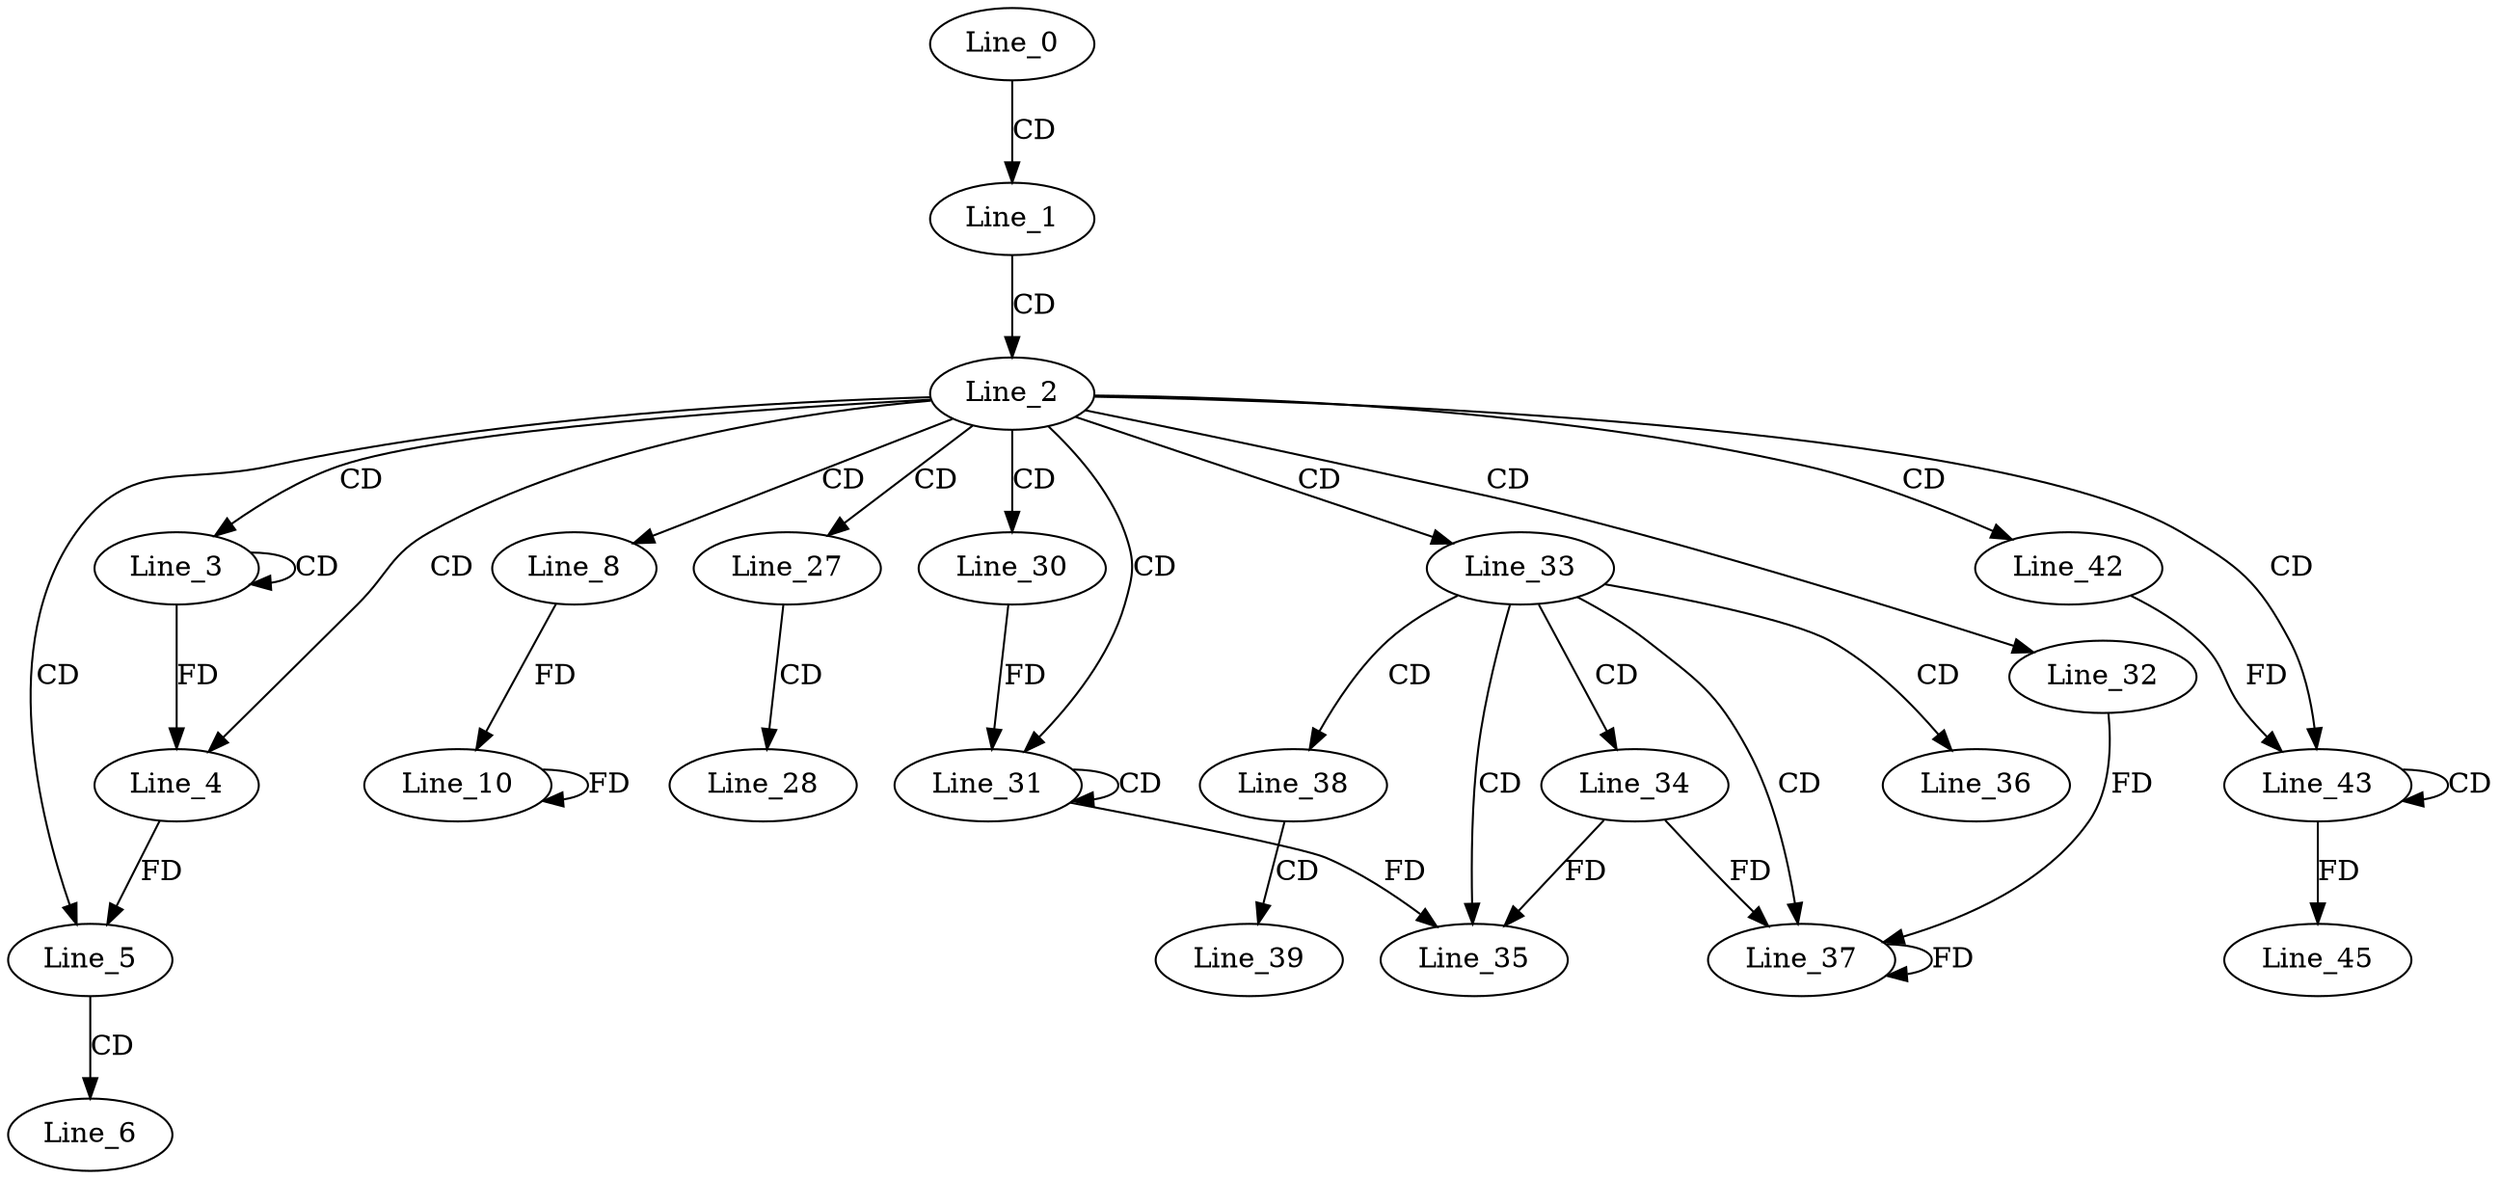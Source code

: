 digraph G {
  Line_0;
  Line_1;
  Line_2;
  Line_3;
  Line_3;
  Line_4;
  Line_4;
  Line_4;
  Line_5;
  Line_6;
  Line_8;
  Line_10;
  Line_10;
  Line_27;
  Line_28;
  Line_30;
  Line_31;
  Line_31;
  Line_32;
  Line_33;
  Line_34;
  Line_35;
  Line_36;
  Line_37;
  Line_37;
  Line_38;
  Line_39;
  Line_42;
  Line_43;
  Line_43;
  Line_45;
  Line_0 -> Line_1 [ label="CD" ];
  Line_1 -> Line_2 [ label="CD" ];
  Line_2 -> Line_3 [ label="CD" ];
  Line_3 -> Line_3 [ label="CD" ];
  Line_2 -> Line_4 [ label="CD" ];
  Line_3 -> Line_4 [ label="FD" ];
  Line_2 -> Line_5 [ label="CD" ];
  Line_4 -> Line_5 [ label="FD" ];
  Line_5 -> Line_6 [ label="CD" ];
  Line_2 -> Line_8 [ label="CD" ];
  Line_8 -> Line_10 [ label="FD" ];
  Line_10 -> Line_10 [ label="FD" ];
  Line_2 -> Line_27 [ label="CD" ];
  Line_27 -> Line_28 [ label="CD" ];
  Line_2 -> Line_30 [ label="CD" ];
  Line_2 -> Line_31 [ label="CD" ];
  Line_31 -> Line_31 [ label="CD" ];
  Line_30 -> Line_31 [ label="FD" ];
  Line_2 -> Line_32 [ label="CD" ];
  Line_2 -> Line_33 [ label="CD" ];
  Line_33 -> Line_34 [ label="CD" ];
  Line_33 -> Line_35 [ label="CD" ];
  Line_31 -> Line_35 [ label="FD" ];
  Line_34 -> Line_35 [ label="FD" ];
  Line_33 -> Line_36 [ label="CD" ];
  Line_33 -> Line_37 [ label="CD" ];
  Line_32 -> Line_37 [ label="FD" ];
  Line_37 -> Line_37 [ label="FD" ];
  Line_34 -> Line_37 [ label="FD" ];
  Line_33 -> Line_38 [ label="CD" ];
  Line_38 -> Line_39 [ label="CD" ];
  Line_2 -> Line_42 [ label="CD" ];
  Line_2 -> Line_43 [ label="CD" ];
  Line_43 -> Line_43 [ label="CD" ];
  Line_42 -> Line_43 [ label="FD" ];
  Line_43 -> Line_45 [ label="FD" ];
}
